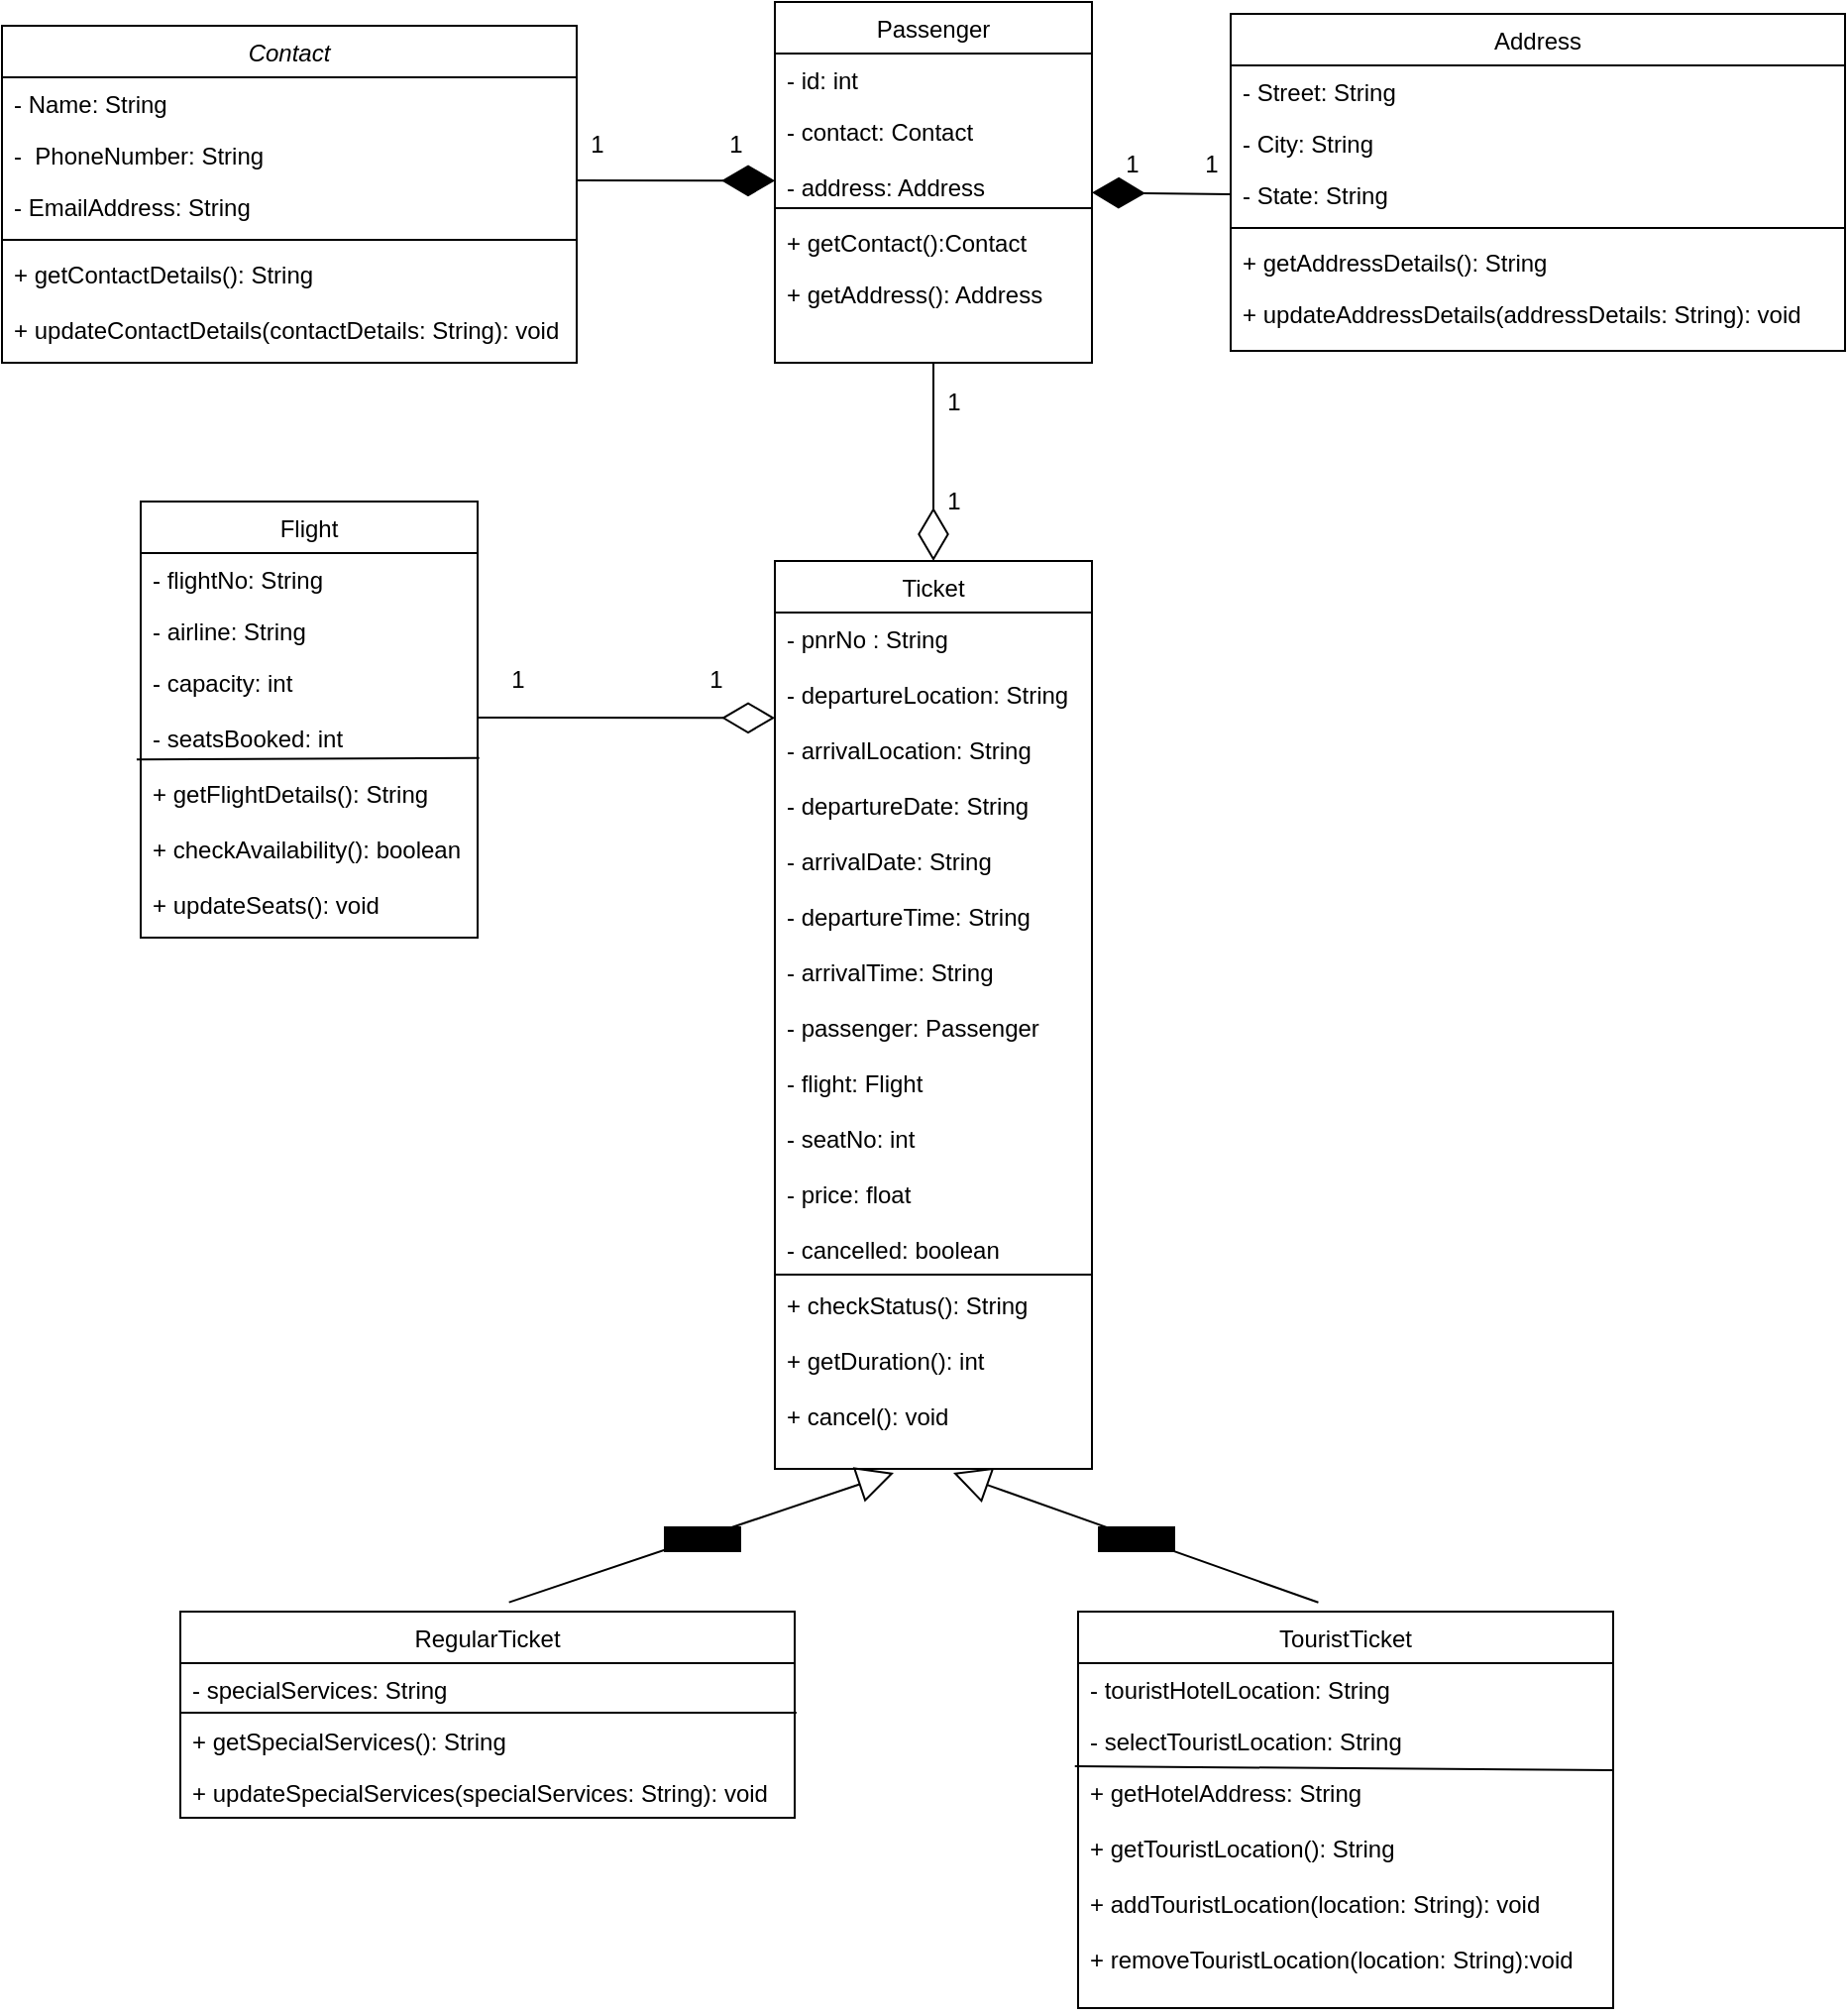 <mxfile version="15.1.0" type="device"><diagram id="C5RBs43oDa-KdzZeNtuy" name="Page-1"><mxGraphModel dx="2159" dy="538" grid="1" gridSize="10" guides="1" tooltips="1" connect="1" arrows="1" fold="1" page="1" pageScale="1" pageWidth="827" pageHeight="1169" math="0" shadow="0"><root><mxCell id="WIyWlLk6GJQsqaUBKTNV-0"/><mxCell id="WIyWlLk6GJQsqaUBKTNV-1" parent="WIyWlLk6GJQsqaUBKTNV-0"/><mxCell id="zkfFHV4jXpPFQw0GAbJ--0" value="Contact" style="swimlane;fontStyle=2;align=center;verticalAlign=top;childLayout=stackLayout;horizontal=1;startSize=26;horizontalStack=0;resizeParent=1;resizeLast=0;collapsible=1;marginBottom=0;rounded=0;shadow=0;strokeWidth=1;" parent="WIyWlLk6GJQsqaUBKTNV-1" vertex="1"><mxGeometry x="-130" y="40" width="290" height="170" as="geometry"><mxRectangle x="230" y="140" width="160" height="26" as="alternateBounds"/></mxGeometry></mxCell><mxCell id="zkfFHV4jXpPFQw0GAbJ--1" value="- Name: String" style="text;align=left;verticalAlign=top;spacingLeft=4;spacingRight=4;overflow=hidden;rotatable=0;points=[[0,0.5],[1,0.5]];portConstraint=eastwest;" parent="zkfFHV4jXpPFQw0GAbJ--0" vertex="1"><mxGeometry y="26" width="290" height="26" as="geometry"/></mxCell><mxCell id="zkfFHV4jXpPFQw0GAbJ--2" value="-  PhoneNumber: String" style="text;align=left;verticalAlign=top;spacingLeft=4;spacingRight=4;overflow=hidden;rotatable=0;points=[[0,0.5],[1,0.5]];portConstraint=eastwest;rounded=0;shadow=0;html=0;" parent="zkfFHV4jXpPFQw0GAbJ--0" vertex="1"><mxGeometry y="52" width="290" height="26" as="geometry"/></mxCell><mxCell id="zkfFHV4jXpPFQw0GAbJ--3" value="- EmailAddress: String" style="text;align=left;verticalAlign=top;spacingLeft=4;spacingRight=4;overflow=hidden;rotatable=0;points=[[0,0.5],[1,0.5]];portConstraint=eastwest;rounded=0;shadow=0;html=0;" parent="zkfFHV4jXpPFQw0GAbJ--0" vertex="1"><mxGeometry y="78" width="290" height="26" as="geometry"/></mxCell><mxCell id="zkfFHV4jXpPFQw0GAbJ--4" value="" style="line;html=1;strokeWidth=1;align=left;verticalAlign=middle;spacingTop=-1;spacingLeft=3;spacingRight=3;rotatable=0;labelPosition=right;points=[];portConstraint=eastwest;" parent="zkfFHV4jXpPFQw0GAbJ--0" vertex="1"><mxGeometry y="104" width="290" height="8" as="geometry"/></mxCell><mxCell id="zkfFHV4jXpPFQw0GAbJ--5" value="+ getContactDetails(): String&#10;&#10;+ updateContactDetails(contactDetails: String): void" style="text;align=left;verticalAlign=top;spacingLeft=4;spacingRight=4;overflow=hidden;rotatable=0;points=[[0,0.5],[1,0.5]];portConstraint=eastwest;" parent="zkfFHV4jXpPFQw0GAbJ--0" vertex="1"><mxGeometry y="112" width="290" height="58" as="geometry"/></mxCell><mxCell id="zkfFHV4jXpPFQw0GAbJ--6" value="Passenger" style="swimlane;fontStyle=0;align=center;verticalAlign=top;childLayout=stackLayout;horizontal=1;startSize=26;horizontalStack=0;resizeParent=1;resizeLast=0;collapsible=1;marginBottom=0;rounded=0;shadow=0;strokeWidth=1;" parent="WIyWlLk6GJQsqaUBKTNV-1" vertex="1"><mxGeometry x="260" y="28" width="160" height="182" as="geometry"><mxRectangle x="130" y="380" width="160" height="26" as="alternateBounds"/></mxGeometry></mxCell><mxCell id="zkfFHV4jXpPFQw0GAbJ--7" value="- id: int" style="text;align=left;verticalAlign=top;spacingLeft=4;spacingRight=4;overflow=hidden;rotatable=0;points=[[0,0.5],[1,0.5]];portConstraint=eastwest;" parent="zkfFHV4jXpPFQw0GAbJ--6" vertex="1"><mxGeometry y="26" width="160" height="26" as="geometry"/></mxCell><mxCell id="zkfFHV4jXpPFQw0GAbJ--8" value="- contact: Contact&#10;&#10;- address: Address" style="text;align=left;verticalAlign=top;spacingLeft=4;spacingRight=4;overflow=hidden;rotatable=0;points=[[0,0.5],[1,0.5]];portConstraint=eastwest;rounded=0;shadow=0;html=0;" parent="zkfFHV4jXpPFQw0GAbJ--6" vertex="1"><mxGeometry y="52" width="160" height="48" as="geometry"/></mxCell><mxCell id="zkfFHV4jXpPFQw0GAbJ--9" value="" style="line;html=1;strokeWidth=1;align=left;verticalAlign=middle;spacingTop=-1;spacingLeft=3;spacingRight=3;rotatable=0;labelPosition=right;points=[];portConstraint=eastwest;" parent="zkfFHV4jXpPFQw0GAbJ--6" vertex="1"><mxGeometry y="100" width="160" height="8" as="geometry"/></mxCell><mxCell id="zkfFHV4jXpPFQw0GAbJ--10" value="+ getContact():Contact" style="text;align=left;verticalAlign=top;spacingLeft=4;spacingRight=4;overflow=hidden;rotatable=0;points=[[0,0.5],[1,0.5]];portConstraint=eastwest;fontStyle=0" parent="zkfFHV4jXpPFQw0GAbJ--6" vertex="1"><mxGeometry y="108" width="160" height="26" as="geometry"/></mxCell><mxCell id="zkfFHV4jXpPFQw0GAbJ--11" value="+ getAddress(): Address" style="text;align=left;verticalAlign=top;spacingLeft=4;spacingRight=4;overflow=hidden;rotatable=0;points=[[0,0.5],[1,0.5]];portConstraint=eastwest;" parent="zkfFHV4jXpPFQw0GAbJ--6" vertex="1"><mxGeometry y="134" width="160" height="36" as="geometry"/></mxCell><mxCell id="zkfFHV4jXpPFQw0GAbJ--13" value="Ticket" style="swimlane;fontStyle=0;align=center;verticalAlign=top;childLayout=stackLayout;horizontal=1;startSize=26;horizontalStack=0;resizeParent=1;resizeLast=0;collapsible=1;marginBottom=0;rounded=0;shadow=0;strokeWidth=1;" parent="WIyWlLk6GJQsqaUBKTNV-1" vertex="1"><mxGeometry x="260" y="310" width="160" height="458" as="geometry"><mxRectangle x="340" y="380" width="170" height="26" as="alternateBounds"/></mxGeometry></mxCell><mxCell id="zkfFHV4jXpPFQw0GAbJ--14" value="- pnrNo : String&#10;&#10;- departureLocation: String&#10;&#10;- arrivalLocation: String&#10;&#10;- departureDate: String&#10;&#10;- arrivalDate: String&#10;&#10;- departureTime: String&#10;&#10;- arrivalTime: String&#10;&#10;- passenger: Passenger&#10;&#10;- flight: Flight&#10;&#10;- seatNo: int&#10;&#10;- price: float&#10;&#10;- cancelled: boolean&#10;&#10;+ checkStatus(): String&#10;&#10;+ getDuration(): int&#10;&#10;+ cancel(): void&#10;&#10;" style="text;align=left;verticalAlign=top;spacingLeft=4;spacingRight=4;overflow=hidden;rotatable=0;points=[[0,0.5],[1,0.5]];portConstraint=eastwest;" parent="zkfFHV4jXpPFQw0GAbJ--13" vertex="1"><mxGeometry y="26" width="160" height="424" as="geometry"/></mxCell><mxCell id="zkfFHV4jXpPFQw0GAbJ--17" value="Address" style="swimlane;fontStyle=0;align=center;verticalAlign=top;childLayout=stackLayout;horizontal=1;startSize=26;horizontalStack=0;resizeParent=1;resizeLast=0;collapsible=1;marginBottom=0;rounded=0;shadow=0;strokeWidth=1;" parent="WIyWlLk6GJQsqaUBKTNV-1" vertex="1"><mxGeometry x="490" y="34" width="310" height="170" as="geometry"><mxRectangle x="550" y="140" width="160" height="26" as="alternateBounds"/></mxGeometry></mxCell><mxCell id="zkfFHV4jXpPFQw0GAbJ--18" value="- Street: String" style="text;align=left;verticalAlign=top;spacingLeft=4;spacingRight=4;overflow=hidden;rotatable=0;points=[[0,0.5],[1,0.5]];portConstraint=eastwest;" parent="zkfFHV4jXpPFQw0GAbJ--17" vertex="1"><mxGeometry y="26" width="310" height="26" as="geometry"/></mxCell><mxCell id="zkfFHV4jXpPFQw0GAbJ--19" value="- City: String" style="text;align=left;verticalAlign=top;spacingLeft=4;spacingRight=4;overflow=hidden;rotatable=0;points=[[0,0.5],[1,0.5]];portConstraint=eastwest;rounded=0;shadow=0;html=0;" parent="zkfFHV4jXpPFQw0GAbJ--17" vertex="1"><mxGeometry y="52" width="310" height="26" as="geometry"/></mxCell><mxCell id="1gxD2dvMrhFf8Biz9Y2F-20" value="" style="endArrow=diamondThin;endFill=1;endSize=24;html=1;labelBackgroundColor=#000000;exitX=0;exitY=0.5;exitDx=0;exitDy=0;" parent="zkfFHV4jXpPFQw0GAbJ--17" source="zkfFHV4jXpPFQw0GAbJ--20" edge="1"><mxGeometry width="160" relative="1" as="geometry"><mxPoint x="90" y="90.17" as="sourcePoint"/><mxPoint x="-70" y="90.17" as="targetPoint"/></mxGeometry></mxCell><mxCell id="zkfFHV4jXpPFQw0GAbJ--20" value="- State: String" style="text;align=left;verticalAlign=top;spacingLeft=4;spacingRight=4;overflow=hidden;rotatable=0;points=[[0,0.5],[1,0.5]];portConstraint=eastwest;rounded=0;shadow=0;html=0;" parent="zkfFHV4jXpPFQw0GAbJ--17" vertex="1"><mxGeometry y="78" width="310" height="26" as="geometry"/></mxCell><mxCell id="zkfFHV4jXpPFQw0GAbJ--23" value="" style="line;html=1;strokeWidth=1;align=left;verticalAlign=middle;spacingTop=-1;spacingLeft=3;spacingRight=3;rotatable=0;labelPosition=right;points=[];portConstraint=eastwest;" parent="zkfFHV4jXpPFQw0GAbJ--17" vertex="1"><mxGeometry y="104" width="310" height="8" as="geometry"/></mxCell><mxCell id="zkfFHV4jXpPFQw0GAbJ--24" value="+ getAddressDetails(): String" style="text;align=left;verticalAlign=top;spacingLeft=4;spacingRight=4;overflow=hidden;rotatable=0;points=[[0,0.5],[1,0.5]];portConstraint=eastwest;" parent="zkfFHV4jXpPFQw0GAbJ--17" vertex="1"><mxGeometry y="112" width="310" height="26" as="geometry"/></mxCell><mxCell id="zkfFHV4jXpPFQw0GAbJ--25" value="+ updateAddressDetails(addressDetails: String): void" style="text;align=left;verticalAlign=top;spacingLeft=4;spacingRight=4;overflow=hidden;rotatable=0;points=[[0,0.5],[1,0.5]];portConstraint=eastwest;" parent="zkfFHV4jXpPFQw0GAbJ--17" vertex="1"><mxGeometry y="138" width="310" height="26" as="geometry"/></mxCell><mxCell id="1gxD2dvMrhFf8Biz9Y2F-0" value="TouristTicket" style="swimlane;fontStyle=0;childLayout=stackLayout;horizontal=1;startSize=26;fillColor=none;horizontalStack=0;resizeParent=1;resizeParentMax=0;resizeLast=0;collapsible=1;marginBottom=0;" parent="WIyWlLk6GJQsqaUBKTNV-1" vertex="1"><mxGeometry x="413" y="840" width="270" height="200" as="geometry"/></mxCell><mxCell id="1gxD2dvMrhFf8Biz9Y2F-1" value="- touristHotelLocation: String" style="text;strokeColor=none;fillColor=none;align=left;verticalAlign=top;spacingLeft=4;spacingRight=4;overflow=hidden;rotatable=0;points=[[0,0.5],[1,0.5]];portConstraint=eastwest;" parent="1gxD2dvMrhFf8Biz9Y2F-0" vertex="1"><mxGeometry y="26" width="270" height="26" as="geometry"/></mxCell><mxCell id="1gxD2dvMrhFf8Biz9Y2F-2" value="- selectTouristLocation: String" style="text;strokeColor=none;fillColor=none;align=left;verticalAlign=top;spacingLeft=4;spacingRight=4;overflow=hidden;rotatable=0;points=[[0,0.5],[1,0.5]];portConstraint=eastwest;" parent="1gxD2dvMrhFf8Biz9Y2F-0" vertex="1"><mxGeometry y="52" width="270" height="26" as="geometry"/></mxCell><mxCell id="1gxD2dvMrhFf8Biz9Y2F-3" value="+ getHotelAddress: String&#10;&#10;+ getTouristLocation(): String&#10;&#10;+ addTouristLocation(location: String): void&#10;&#10;+ removeTouristLocation(location: String):void" style="text;strokeColor=none;fillColor=none;align=left;verticalAlign=top;spacingLeft=4;spacingRight=4;overflow=hidden;rotatable=0;points=[[0,0.5],[1,0.5]];portConstraint=eastwest;" parent="1gxD2dvMrhFf8Biz9Y2F-0" vertex="1"><mxGeometry y="78" width="270" height="122" as="geometry"/></mxCell><mxCell id="1gxD2dvMrhFf8Biz9Y2F-15" value="" style="endArrow=none;html=1;labelBackgroundColor=#000000;exitX=-0.006;exitY=0;exitDx=0;exitDy=0;exitPerimeter=0;" parent="1gxD2dvMrhFf8Biz9Y2F-0" source="1gxD2dvMrhFf8Biz9Y2F-3" edge="1"><mxGeometry width="50" height="50" relative="1" as="geometry"><mxPoint x="130" y="128" as="sourcePoint"/><mxPoint x="270" y="80" as="targetPoint"/></mxGeometry></mxCell><mxCell id="1gxD2dvMrhFf8Biz9Y2F-4" value="Flight" style="swimlane;fontStyle=0;childLayout=stackLayout;horizontal=1;startSize=26;fillColor=none;horizontalStack=0;resizeParent=1;resizeParentMax=0;resizeLast=0;collapsible=1;marginBottom=0;" parent="WIyWlLk6GJQsqaUBKTNV-1" vertex="1"><mxGeometry x="-60" y="280" width="170" height="220" as="geometry"/></mxCell><mxCell id="1gxD2dvMrhFf8Biz9Y2F-5" value="- flightNo: String" style="text;strokeColor=none;fillColor=none;align=left;verticalAlign=top;spacingLeft=4;spacingRight=4;overflow=hidden;rotatable=0;points=[[0,0.5],[1,0.5]];portConstraint=eastwest;" parent="1gxD2dvMrhFf8Biz9Y2F-4" vertex="1"><mxGeometry y="26" width="170" height="26" as="geometry"/></mxCell><mxCell id="1gxD2dvMrhFf8Biz9Y2F-6" value="- airline: String" style="text;strokeColor=none;fillColor=none;align=left;verticalAlign=top;spacingLeft=4;spacingRight=4;overflow=hidden;rotatable=0;points=[[0,0.5],[1,0.5]];portConstraint=eastwest;" parent="1gxD2dvMrhFf8Biz9Y2F-4" vertex="1"><mxGeometry y="52" width="170" height="26" as="geometry"/></mxCell><mxCell id="1gxD2dvMrhFf8Biz9Y2F-7" value="- capacity: int&#10;&#10;- seatsBooked: int&#10;&#10;+ getFlightDetails(): String&#10;&#10;+ checkAvailability(): boolean&#10;&#10;+ updateSeats(): void" style="text;strokeColor=none;fillColor=none;align=left;verticalAlign=top;spacingLeft=4;spacingRight=4;overflow=hidden;rotatable=0;points=[[0,0.5],[1,0.5]];portConstraint=eastwest;" parent="1gxD2dvMrhFf8Biz9Y2F-4" vertex="1"><mxGeometry y="78" width="170" height="142" as="geometry"/></mxCell><mxCell id="1gxD2dvMrhFf8Biz9Y2F-17" value="" style="endArrow=none;html=1;labelBackgroundColor=#000000;exitX=-0.012;exitY=0.367;exitDx=0;exitDy=0;exitPerimeter=0;entryX=1.005;entryY=0.362;entryDx=0;entryDy=0;entryPerimeter=0;" parent="1gxD2dvMrhFf8Biz9Y2F-4" source="1gxD2dvMrhFf8Biz9Y2F-7" target="1gxD2dvMrhFf8Biz9Y2F-7" edge="1"><mxGeometry width="50" height="50" relative="1" as="geometry"><mxPoint x="90" y="180" as="sourcePoint"/><mxPoint x="140" y="130" as="targetPoint"/></mxGeometry></mxCell><mxCell id="1gxD2dvMrhFf8Biz9Y2F-8" value="RegularTicket" style="swimlane;fontStyle=0;childLayout=stackLayout;horizontal=1;startSize=26;fillColor=none;horizontalStack=0;resizeParent=1;resizeParentMax=0;resizeLast=0;collapsible=1;marginBottom=0;" parent="WIyWlLk6GJQsqaUBKTNV-1" vertex="1"><mxGeometry x="-40" y="840" width="310" height="104" as="geometry"/></mxCell><mxCell id="1gxD2dvMrhFf8Biz9Y2F-9" value="- specialServices: String" style="text;strokeColor=none;fillColor=none;align=left;verticalAlign=top;spacingLeft=4;spacingRight=4;overflow=hidden;rotatable=0;points=[[0,0.5],[1,0.5]];portConstraint=eastwest;" parent="1gxD2dvMrhFf8Biz9Y2F-8" vertex="1"><mxGeometry y="26" width="310" height="26" as="geometry"/></mxCell><mxCell id="1gxD2dvMrhFf8Biz9Y2F-10" value="+ getSpecialServices(): String" style="text;strokeColor=none;fillColor=none;align=left;verticalAlign=top;spacingLeft=4;spacingRight=4;overflow=hidden;rotatable=0;points=[[0,0.5],[1,0.5]];portConstraint=eastwest;" parent="1gxD2dvMrhFf8Biz9Y2F-8" vertex="1"><mxGeometry y="52" width="310" height="26" as="geometry"/></mxCell><mxCell id="1gxD2dvMrhFf8Biz9Y2F-11" value="+ updateSpecialServices(specialServices: String): void" style="text;strokeColor=none;fillColor=none;align=left;verticalAlign=top;spacingLeft=4;spacingRight=4;overflow=hidden;rotatable=0;points=[[0,0.5],[1,0.5]];portConstraint=eastwest;" parent="1gxD2dvMrhFf8Biz9Y2F-8" vertex="1"><mxGeometry y="78" width="310" height="26" as="geometry"/></mxCell><mxCell id="1gxD2dvMrhFf8Biz9Y2F-14" value="" style="endArrow=none;html=1;labelBackgroundColor=#000000;exitX=0;exitY=-0.038;exitDx=0;exitDy=0;exitPerimeter=0;entryX=1.003;entryY=0.962;entryDx=0;entryDy=0;entryPerimeter=0;" parent="1gxD2dvMrhFf8Biz9Y2F-8" source="1gxD2dvMrhFf8Biz9Y2F-10" target="1gxD2dvMrhFf8Biz9Y2F-9" edge="1"><mxGeometry width="50" height="50" relative="1" as="geometry"><mxPoint x="130" y="77" as="sourcePoint"/><mxPoint x="180" y="27" as="targetPoint"/></mxGeometry></mxCell><mxCell id="1gxD2dvMrhFf8Biz9Y2F-18" value="" style="endArrow=none;html=1;labelBackgroundColor=#000000;" parent="WIyWlLk6GJQsqaUBKTNV-1" edge="1"><mxGeometry width="50" height="50" relative="1" as="geometry"><mxPoint x="260" y="670" as="sourcePoint"/><mxPoint x="420" y="670" as="targetPoint"/></mxGeometry></mxCell><mxCell id="1gxD2dvMrhFf8Biz9Y2F-19" value="" style="endArrow=diamondThin;endFill=1;endSize=24;html=1;labelBackgroundColor=#000000;" parent="WIyWlLk6GJQsqaUBKTNV-1" edge="1"><mxGeometry width="160" relative="1" as="geometry"><mxPoint x="160" y="118" as="sourcePoint"/><mxPoint x="260" y="118.17" as="targetPoint"/></mxGeometry></mxCell><mxCell id="1gxD2dvMrhFf8Biz9Y2F-21" value="1" style="text;html=1;align=center;verticalAlign=middle;resizable=0;points=[];autosize=1;strokeColor=none;" parent="WIyWlLk6GJQsqaUBKTNV-1" vertex="1"><mxGeometry x="160" y="90" width="20" height="20" as="geometry"/></mxCell><mxCell id="1gxD2dvMrhFf8Biz9Y2F-23" value="1" style="text;html=1;align=center;verticalAlign=middle;resizable=0;points=[];autosize=1;strokeColor=none;" parent="WIyWlLk6GJQsqaUBKTNV-1" vertex="1"><mxGeometry x="230" y="90" width="20" height="20" as="geometry"/></mxCell><mxCell id="1gxD2dvMrhFf8Biz9Y2F-24" value="1" style="text;html=1;align=center;verticalAlign=middle;resizable=0;points=[];autosize=1;strokeColor=none;" parent="WIyWlLk6GJQsqaUBKTNV-1" vertex="1"><mxGeometry x="470" y="100" width="20" height="20" as="geometry"/></mxCell><mxCell id="1gxD2dvMrhFf8Biz9Y2F-25" value="1" style="text;html=1;align=center;verticalAlign=middle;resizable=0;points=[];autosize=1;strokeColor=none;" parent="WIyWlLk6GJQsqaUBKTNV-1" vertex="1"><mxGeometry x="430" y="100" width="20" height="20" as="geometry"/></mxCell><mxCell id="1gxD2dvMrhFf8Biz9Y2F-26" value="" style="endArrow=diamondThin;endFill=0;endSize=24;html=1;labelBackgroundColor=#000000;" parent="WIyWlLk6GJQsqaUBKTNV-1" edge="1"><mxGeometry width="160" relative="1" as="geometry"><mxPoint x="110" y="389" as="sourcePoint"/><mxPoint x="260" y="389.17" as="targetPoint"/></mxGeometry></mxCell><mxCell id="1gxD2dvMrhFf8Biz9Y2F-28" value="" style="endArrow=diamondThin;endFill=0;endSize=24;html=1;labelBackgroundColor=#000000;entryX=0.5;entryY=0;entryDx=0;entryDy=0;exitX=0.5;exitY=1;exitDx=0;exitDy=0;" parent="WIyWlLk6GJQsqaUBKTNV-1" source="zkfFHV4jXpPFQw0GAbJ--6" target="zkfFHV4jXpPFQw0GAbJ--13" edge="1"><mxGeometry width="160" relative="1" as="geometry"><mxPoint x="250" y="230" as="sourcePoint"/><mxPoint x="410" y="230" as="targetPoint"/></mxGeometry></mxCell><mxCell id="1gxD2dvMrhFf8Biz9Y2F-30" value="1" style="text;html=1;align=center;verticalAlign=middle;resizable=0;points=[];autosize=1;strokeColor=none;" parent="WIyWlLk6GJQsqaUBKTNV-1" vertex="1"><mxGeometry x="340" y="220" width="20" height="20" as="geometry"/></mxCell><mxCell id="1gxD2dvMrhFf8Biz9Y2F-32" value="1" style="text;html=1;align=center;verticalAlign=middle;resizable=0;points=[];autosize=1;strokeColor=none;" parent="WIyWlLk6GJQsqaUBKTNV-1" vertex="1"><mxGeometry x="340" y="270" width="20" height="20" as="geometry"/></mxCell><mxCell id="1gxD2dvMrhFf8Biz9Y2F-33" value="1" style="text;html=1;align=center;verticalAlign=middle;resizable=0;points=[];autosize=1;strokeColor=none;" parent="WIyWlLk6GJQsqaUBKTNV-1" vertex="1"><mxGeometry x="220" y="360" width="20" height="20" as="geometry"/></mxCell><mxCell id="1gxD2dvMrhFf8Biz9Y2F-35" value="1" style="text;html=1;align=center;verticalAlign=middle;resizable=0;points=[];autosize=1;strokeColor=none;" parent="WIyWlLk6GJQsqaUBKTNV-1" vertex="1"><mxGeometry x="120" y="360" width="20" height="20" as="geometry"/></mxCell><mxCell id="1gxD2dvMrhFf8Biz9Y2F-38" value="Extends" style="endArrow=block;endSize=16;endFill=0;html=1;labelBackgroundColor=#000000;exitX=0.535;exitY=-0.045;exitDx=0;exitDy=0;exitPerimeter=0;" parent="WIyWlLk6GJQsqaUBKTNV-1" source="1gxD2dvMrhFf8Biz9Y2F-8" edge="1"><mxGeometry width="160" relative="1" as="geometry"><mxPoint x="160" y="780" as="sourcePoint"/><mxPoint x="320" y="770" as="targetPoint"/></mxGeometry></mxCell><mxCell id="1gxD2dvMrhFf8Biz9Y2F-39" value="Extends" style="endArrow=block;endSize=16;endFill=0;html=1;labelBackgroundColor=#000000;exitX=0.449;exitY=-0.023;exitDx=0;exitDy=0;exitPerimeter=0;" parent="WIyWlLk6GJQsqaUBKTNV-1" source="1gxD2dvMrhFf8Biz9Y2F-0" edge="1"><mxGeometry width="160" relative="1" as="geometry"><mxPoint x="510" y="780" as="sourcePoint"/><mxPoint x="350" y="770" as="targetPoint"/></mxGeometry></mxCell></root></mxGraphModel></diagram></mxfile>